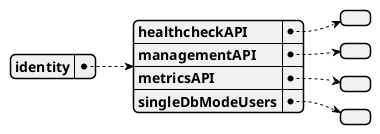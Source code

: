 @startjson FunctionalUsers
{ "identity": {
    "healthcheckAPI": {},
    "managementAPI": {},
    "metricsAPI": {},
    "singleDbModeUsers": {}
  }
}  
@endjson